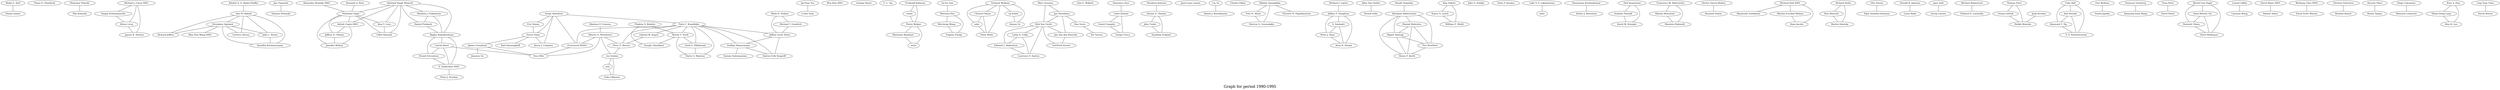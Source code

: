 /*****
Graph for period 1990-1995
*****/

graph G {
  graph [splines=true overlap=false]
  node  [shape=ellipse, width=0.3, height=0.3]
  0 [label="Walid G. Aref"];
  1 [label="Hanan Samet"];
  2 [label="Thane E. Plambeck"];
  3 [label="Slawomir Pilarski"];
  4 [label="Tiko Kameda"];
  5 [label="Michael J. Carey 0001"];
  6 [label="Sanjay Krishnamurthi"];
  7 [label="Miron Livny"];
  8 [label="Khaled A. S. Abdel-Ghaffar"];
  9 [label="Amr El Abbadi"];
  10 [label="Jan Chomicki"];
  11 [label="Kenneth A. Ross"];
  12 [label="Mariano P. Consens"];
  13 [label="Alberto O. Mendelzon"];
  14 [label="Jia-Huai You"];
  15 [label="Li-Yan Yuan"];
  16 [label="Won Kim 0001"];
  17 [label="ronique Royer"];
  18 [label="Divyakant Agrawal"];
  19 [label="Y. C. Tay"];
  20 [label="Serge Abiteboul"];
  21 [label="Paris C. Kanellakis"];
  22 [label="Emmanuel Waller"];
  23 [label="Froduald Kabanza"];
  24 [label="venne"];
  25 [label="Pierre Wolper"];
  26 [label="Eric Simon"];
  27 [label="Victor Vianu"];
  28 [label="Jayant R. Haritsa"];
  29 [label="Va-On Tam"];
  30 [label="Meichun Hsu"];
  31 [label="Gerhard Weikum"];
  32 [label="Christof Hasse"];
  33 [label="ssler"];
  34 [label="Peter Muth"];
  35 [label="Marc Gyssens"];
  36 [label="Jan Paredaens"];
  37 [label="Dirk Van Gucht"];
  38 [label="Dan E. Willard"];
  39 [label="Gabriel M. Kuper"];
  40 [label="Peter Z. Revesz"];
  41 [label="Domenico Sacc"];
  42 [label="Carlo Zaniolo"];
  43 [label="Theodore Johnson"];
  44 [label="Dennis E. Shasha"];
  45 [label="Phokion G. Kolaitis"];
  46 [label="Moshe Y. Vardi"];
  47 [label="Jean-Louis Lassez"];
  48 [label="Lin Yu"];
  49 [label="Daniel J. Rosenkrantz"];
  50 [label="Charles Elkan"];
  51 [label="Mihalis Yannakakis"];
  52 [label="Richard J. Lipton"];
  53 [label="Jeffrey F. Naughton"];
  54 [label="Allen Van Gelder"];
  55 [label="Inderpal Singh Mumick"];
  56 [label="Sheldon J. Finkelstein"];
  57 [label="Hamid Pirahesh"];
  58 [label="Raghu Ramakrishnan"];
  59 [label="Nandit Soparkar"];
  60 [label="Abraham Silberschatz"];
  61 [label="Alan Fekete"];
  62 [label="Nancy A. Lynch"];
  63 [label="William E. Weihl"];
  64 [label="John S. Schlipf"];
  65 [label="Yatin P. Saraiya"];
  66 [label="Alexander Brodsky 0001"];
  67 [label="Yehoshua Sagiv"];
  68 [label="Kirack Sohn"];
  69 [label="Foto N. Afrati"];
  70 [label="Stavros S. Cosmadakis"];
  71 [label="phane Grumbach"];
  72 [label="Laks V. S. Lakshmanan"];
  73 [label="ndez"];
  74 [label="Catriel Beeri"];
  75 [label="Tova Milo"];
  76 [label="Narayanan Krishnakumar"];
  77 [label="Arthur J. Bernstein"];
  78 [label="Gerd G. Hillebrand"];
  79 [label="Harry G. Mairson"];
  80 [label="Neil Immerman"];
  81 [label="Sushant Patnaik"];
  82 [label="David W. Stemple"];
  83 [label="Jan Van den Bussche"];
  84 [label="Sumit Ganguly"];
  85 [label="Sergio Greco"];
  86 [label="Francesco M. Malvestuto"];
  87 [label="Marina Moscarini"];
  88 [label="Maurizio Rafanelli"];
  89 [label="S. Seshadri"];
  90 [label="Hector Garcia-Molina"];
  91 [label="Kenneth Salem"];
  92 [label="Richard Hull 0001"];
  93 [label="Masatoshi Yoshikawa"];
  94 [label="Wei-hsing Wang"];
  95 [label="Eugene Pinsky"];
  96 [label="Richard Helm"];
  97 [label="Kim Marriott"];
  98 [label="Martin Odersky"];
  99 [label="Otto Nurmi"];
  100 [label="Eljas Soisalon-Soininen"];
  101 [label="Donald B. Johnson"];
  102 [label="Larry Raab"];
  103 [label="Marianne Baudinet"];
  104 [label="zette"];
  105 [label="rgen Seib"];
  106 [label="Georg Lausen"];
  107 [label="Divesh Srivastava"];
  108 [label="S. Sudarshan 0001"];
  109 [label="Michael Rabinovich"];
  110 [label="Edward D. Lazowska"];
  111 [label="Kevin J. Compton"];
  112 [label="Sharad Mehrotra"];
  113 [label="Rajeev Rastogi"];
  114 [label="Yuri Breitbart"];
  115 [label="Henry F. Korth"];
  116 [label="Thomas Eiter"];
  117 [label="Georg Gottlob"];
  118 [label="Alon Y. Levy"];
  119 [label="Colin Bell"];
  120 [label="Anil Nerode"];
  121 [label="Raymond T. Ng"];
  122 [label="V. S. Subrahmanian"];
  123 [label="Richard Jeffers"];
  124 [label="Man Hon Wong 0001"];
  125 [label="Ouri Wolfson"];
  126 [label="Sushil Jajodia"];
  127 [label="Ashish Gupta 0001"];
  128 [label="Seymour Ginsburg"];
  129 [label="Xiaoyang Sean Wang"];
  130 [label="sta Grahne"];
  131 [label="Christos H. Papadimitriou"];
  132 [label="Surajit Chaudhuri"];
  133 [label="John Turek"];
  134 [label="Sundeep Prakash"];
  135 [label="Tirza Hirst"];
  136 [label="David Harel"];
  137 [label="Peter J. Haas"];
  138 [label="Arun N. Swami"];
  139 [label="Bernd-Uwe Pagel"];
  140 [label="Hans-Werner Six"];
  141 [label="Heinrich Toben"];
  142 [label="Peter Widmayer"];
  143 [label="Leonid Libkin"];
  144 [label="Limsoon Wong"];
  145 [label="David Maier 0001"];
  146 [label="Bennet Vance"];
  147 [label="Damian Niwinski"];
  148 [label="rg Schek"];
  149 [label="Haiyan Ye"];
  150 [label="Mark H. Nodine"];
  151 [label="Michael T. Goodrich"];
  152 [label="Jeffrey Scott Vitter"];
  153 [label="Sridhar Ramaswamy"];
  154 [label="Darren Erik Vengroff"];
  155 [label="Weidong Chen 0005"];
  156 [label="David Scott Warren"];
  157 [label="Gottfried Vossen"];
  158 [label="Karl Denninghoff"];
  159 [label="Oded Shmueli"];
  160 [label="Martha Escobar-Molano"];
  161 [label="Dean Jacobs"];
  162 [label="Christos Faloutsos"];
  163 [label="Ibrahim Kamel"];
  164 [label="Peter J. Stuckey"];
  165 [label="Jianwen Su"];
  166 [label="Jyrki Kivinen"];
  167 [label="Heikki Mannila"];
  168 [label="Dan Suciu"];
  169 [label="Val Tannen"];
  170 [label="Atsushi Ohori"];
  171 [label="Keishi Tajima"];
  172 [label="nen"];
  173 [label="Esko Ukkonen"];
  174 [label="Latha S. Colby"];
  175 [label="Edward L. Robertson"];
  176 [label="Lawrence V. Saxton"];
  177 [label="Gustavo Alonso"];
  178 [label="John L. Bruno"];
  179 [label="Vasudha Krishnaswamy"];
  180 [label="Diego Calvanese"];
  181 [label="Maurizio Lenzerini"];
  182 [label="Jeffrey D. Ullman"];
  183 [label="Jennifer Widom"];
  184 [label="Sairam Subramanian"];
  185 [label="Kien A. Hua"];
  186 [label="Sheau-Dong Lang"];
  187 [label="Wen K. Lee"];
  188 [label="Ling Tony Chen"];
  189 [label="Doron Rotem"];
  0 -- 1;
  3 -- 4;
  5 -- 6;
  5 -- 7;
  5 -- 28;
  6 -- 7;
  7 -- 28;
  8 -- 9;
  9 -- 18;
  9 -- 123;
  9 -- 177;
  9 -- 178;
  9 -- 179;
  10 -- 147;
  11 -- 67;
  12 -- 13;
  13 -- 22;
  13 -- 40;
  13 -- 75;
  13 -- 130;
  14 -- 15;
  18 -- 123;
  18 -- 124;
  18 -- 177;
  18 -- 178;
  18 -- 179;
  20 -- 21;
  20 -- 22;
  20 -- 26;
  20 -- 27;
  20 -- 111;
  21 -- 22;
  21 -- 39;
  21 -- 40;
  21 -- 46;
  21 -- 78;
  21 -- 79;
  21 -- 152;
  21 -- 153;
  21 -- 154;
  22 -- 75;
  23 -- 24;
  23 -- 25;
  24 -- 25;
  25 -- 103;
  25 -- 104;
  26 -- 27;
  27 -- 71;
  27 -- 111;
  27 -- 158;
  29 -- 30;
  30 -- 94;
  30 -- 95;
  31 -- 32;
  31 -- 33;
  31 -- 34;
  31 -- 148;
  31 -- 149;
  32 -- 33;
  32 -- 34;
  33 -- 34;
  35 -- 36;
  35 -- 37;
  36 -- 37;
  36 -- 83;
  36 -- 168;
  37 -- 83;
  37 -- 157;
  37 -- 174;
  37 -- 175;
  37 -- 176;
  39 -- 40;
  40 -- 130;
  41 -- 42;
  42 -- 84;
  42 -- 85;
  43 -- 44;
  44 -- 133;
  44 -- 134;
  45 -- 46;
  45 -- 132;
  46 -- 78;
  46 -- 79;
  46 -- 132;
  48 -- 49;
  51 -- 69;
  51 -- 70;
  51 -- 131;
  52 -- 53;
  53 -- 89;
  53 -- 137;
  53 -- 138;
  54 -- 68;
  55 -- 56;
  55 -- 57;
  55 -- 58;
  55 -- 67;
  55 -- 118;
  55 -- 127;
  55 -- 159;
  56 -- 57;
  56 -- 58;
  57 -- 58;
  58 -- 74;
  58 -- 107;
  58 -- 108;
  59 -- 60;
  60 -- 112;
  60 -- 113;
  60 -- 114;
  60 -- 115;
  61 -- 62;
  61 -- 63;
  62 -- 63;
  66 -- 67;
  67 -- 118;
  67 -- 127;
  67 -- 159;
  67 -- 182;
  67 -- 183;
  69 -- 70;
  71 -- 75;
  71 -- 165;
  72 -- 73;
  74 -- 75;
  74 -- 107;
  74 -- 108;
  76 -- 77;
  78 -- 79;
  80 -- 81;
  80 -- 82;
  81 -- 82;
  83 -- 157;
  84 -- 85;
  86 -- 87;
  86 -- 88;
  87 -- 88;
  89 -- 137;
  89 -- 138;
  90 -- 91;
  92 -- 93;
  92 -- 160;
  92 -- 161;
  94 -- 95;
  96 -- 97;
  96 -- 98;
  97 -- 98;
  99 -- 100;
  101 -- 102;
  103 -- 104;
  105 -- 106;
  107 -- 108;
  108 -- 164;
  109 -- 110;
  112 -- 113;
  112 -- 114;
  112 -- 115;
  113 -- 114;
  113 -- 115;
  114 -- 115;
  116 -- 117;
  116 -- 167;
  117 -- 167;
  118 -- 159;
  119 -- 120;
  119 -- 121;
  119 -- 122;
  120 -- 121;
  120 -- 122;
  121 -- 122;
  125 -- 126;
  127 -- 182;
  127 -- 183;
  128 -- 129;
  130 -- 172;
  130 -- 173;
  133 -- 134;
  135 -- 136;
  137 -- 138;
  139 -- 140;
  139 -- 141;
  139 -- 142;
  140 -- 141;
  140 -- 142;
  141 -- 142;
  143 -- 144;
  145 -- 146;
  148 -- 149;
  150 -- 151;
  150 -- 152;
  151 -- 152;
  152 -- 153;
  152 -- 154;
  153 -- 154;
  153 -- 184;
  155 -- 156;
  160 -- 161;
  162 -- 163;
  166 -- 167;
  168 -- 169;
  170 -- 171;
  172 -- 173;
  174 -- 175;
  174 -- 176;
  175 -- 176;
  178 -- 179;
  180 -- 181;
  182 -- 183;
  185 -- 186;
  185 -- 187;
  186 -- 187;
  188 -- 189;
  label = "\nGraph for period 1990-1995\n";  fontsize=24;
}
